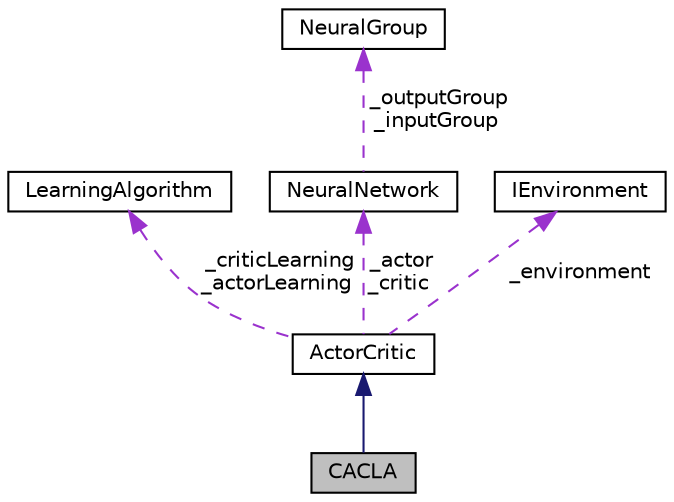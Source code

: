 digraph "CACLA"
{
  edge [fontname="Helvetica",fontsize="10",labelfontname="Helvetica",labelfontsize="10"];
  node [fontname="Helvetica",fontsize="10",shape=record];
  Node1 [label="CACLA",height=0.2,width=0.4,color="black", fillcolor="grey75", style="filled", fontcolor="black"];
  Node2 -> Node1 [dir="back",color="midnightblue",fontsize="10",style="solid",fontname="Helvetica"];
  Node2 [label="ActorCritic",height=0.2,width=0.4,color="black", fillcolor="white", style="filled",URL="$class_actor_critic.html"];
  Node3 -> Node2 [dir="back",color="darkorchid3",fontsize="10",style="dashed",label=" _criticLearning\n_actorLearning" ,fontname="Helvetica"];
  Node3 [label="LearningAlgorithm",height=0.2,width=0.4,color="black", fillcolor="white", style="filled",URL="$class_learning_algorithm.html"];
  Node4 -> Node2 [dir="back",color="darkorchid3",fontsize="10",style="dashed",label=" _actor\n_critic" ,fontname="Helvetica"];
  Node4 [label="NeuralNetwork",height=0.2,width=0.4,color="black", fillcolor="white", style="filled",URL="$class_neural_network.html"];
  Node5 -> Node4 [dir="back",color="darkorchid3",fontsize="10",style="dashed",label=" _outputGroup\n_inputGroup" ,fontname="Helvetica"];
  Node5 [label="NeuralGroup",height=0.2,width=0.4,color="black", fillcolor="white", style="filled",URL="$class_neural_group.html"];
  Node6 -> Node2 [dir="back",color="darkorchid3",fontsize="10",style="dashed",label=" _environment" ,fontname="Helvetica"];
  Node6 [label="IEnvironment",height=0.2,width=0.4,color="black", fillcolor="white", style="filled",URL="$class_i_environment.html"];
}
